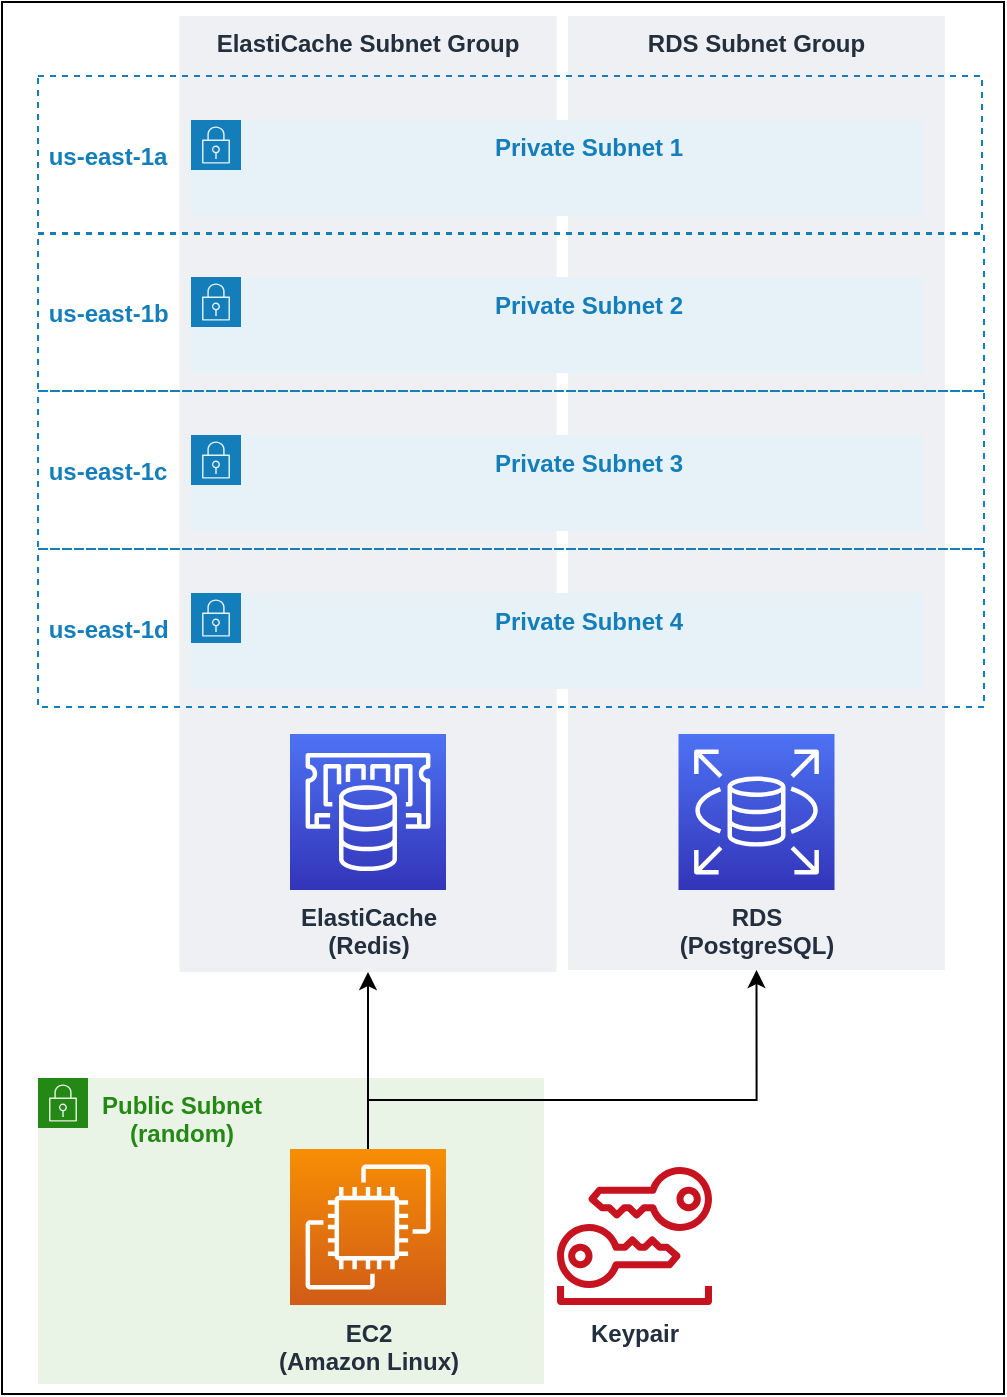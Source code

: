 <mxfile version="14.7.2" type="device"><diagram id="YGZTmqgZUhFhS2pwxCpr" name="Page-1"><mxGraphModel dx="1422" dy="737" grid="0" gridSize="10" guides="1" tooltips="1" connect="1" arrows="1" fold="1" page="0" pageScale="1" pageWidth="850" pageHeight="1100" math="0" shadow="0"><root><mxCell id="0"/><mxCell id="1" parent="0"/><mxCell id="9HDhk3CKhUR3Y-ZPiA9X-31" value="" style="rounded=0;whiteSpace=wrap;html=1;align=center;verticalAlign=middle;" vertex="1" parent="1"><mxGeometry x="16" y="21" width="501" height="696" as="geometry"/></mxCell><mxCell id="9HDhk3CKhUR3Y-ZPiA9X-27" value="&lt;div style=&quot;text-align: center&quot;&gt;&lt;b&gt;Public Subnet&lt;/b&gt;&lt;/div&gt;&lt;b&gt;&lt;div style=&quot;text-align: center&quot;&gt;&lt;b&gt;(random)&lt;/b&gt;&lt;/div&gt;&lt;/b&gt;" style="points=[[0,0],[0.25,0],[0.5,0],[0.75,0],[1,0],[1,0.25],[1,0.5],[1,0.75],[1,1],[0.75,1],[0.5,1],[0.25,1],[0,1],[0,0.75],[0,0.5],[0,0.25]];outlineConnect=0;gradientColor=none;html=1;whiteSpace=wrap;fontSize=12;fontStyle=0;shape=mxgraph.aws4.group;grIcon=mxgraph.aws4.group_security_group;grStroke=0;strokeColor=#248814;fillColor=#E9F3E6;verticalAlign=top;align=left;spacingLeft=30;fontColor=#248814;dashed=0;" vertex="1" parent="1"><mxGeometry x="34" y="559" width="253" height="153" as="geometry"/></mxCell><mxCell id="9HDhk3CKhUR3Y-ZPiA9X-18" value="RDS Subnet Group" style="fillColor=#EFF0F3;strokeColor=none;dashed=0;verticalAlign=top;fontStyle=1;fontColor=#232F3D;" vertex="1" parent="1"><mxGeometry x="299" y="28" width="188.5" height="477" as="geometry"/></mxCell><mxCell id="9HDhk3CKhUR3Y-ZPiA9X-8" value="ElastiCache Subnet Group" style="fillColor=#EFF0F3;strokeColor=none;dashed=0;verticalAlign=top;fontStyle=1;fontColor=#232F3D;" vertex="1" parent="1"><mxGeometry x="104.75" y="28" width="188.5" height="478" as="geometry"/></mxCell><mxCell id="9HDhk3CKhUR3Y-ZPiA9X-10" value=" us-east-1a" style="fillColor=none;strokeColor=#147EBA;dashed=1;verticalAlign=middle;fontStyle=1;fontColor=#147EBA;align=left;" vertex="1" parent="1"><mxGeometry x="34" y="58" width="472" height="79" as="geometry"/></mxCell><mxCell id="9HDhk3CKhUR3Y-ZPiA9X-1" value="RDS&lt;br&gt;(PostgreSQL)" style="points=[[0,0,0],[0.25,0,0],[0.5,0,0],[0.75,0,0],[1,0,0],[0,1,0],[0.25,1,0],[0.5,1,0],[0.75,1,0],[1,1,0],[0,0.25,0],[0,0.5,0],[0,0.75,0],[1,0.25,0],[1,0.5,0],[1,0.75,0]];outlineConnect=0;fontColor=#232F3E;gradientColor=#4D72F3;gradientDirection=north;fillColor=#3334B9;strokeColor=#ffffff;dashed=0;verticalLabelPosition=bottom;verticalAlign=top;align=center;html=1;fontSize=12;fontStyle=1;aspect=fixed;shape=mxgraph.aws4.resourceIcon;resIcon=mxgraph.aws4.rds;" vertex="1" parent="1"><mxGeometry x="354.25" y="387" width="78" height="78" as="geometry"/></mxCell><mxCell id="9HDhk3CKhUR3Y-ZPiA9X-5" value="&lt;span&gt;ElastiCache&lt;br&gt;(Redis)&lt;/span&gt;" style="points=[[0,0,0],[0.25,0,0],[0.5,0,0],[0.75,0,0],[1,0,0],[0,1,0],[0.25,1,0],[0.5,1,0],[0.75,1,0],[1,1,0],[0,0.25,0],[0,0.5,0],[0,0.75,0],[1,0.25,0],[1,0.5,0],[1,0.75,0]];outlineConnect=0;fontColor=#232F3E;gradientColor=#4D72F3;gradientDirection=north;fillColor=#3334B9;strokeColor=#ffffff;dashed=0;verticalLabelPosition=bottom;verticalAlign=top;align=center;html=1;fontSize=12;fontStyle=1;aspect=fixed;shape=mxgraph.aws4.resourceIcon;resIcon=mxgraph.aws4.elasticache;" vertex="1" parent="1"><mxGeometry x="160" y="387" width="78" height="78" as="geometry"/></mxCell><mxCell id="9HDhk3CKhUR3Y-ZPiA9X-25" style="edgeStyle=orthogonalEdgeStyle;rounded=0;orthogonalLoop=1;jettySize=auto;html=1;entryX=0.5;entryY=1;entryDx=0;entryDy=0;" edge="1" parent="1" source="9HDhk3CKhUR3Y-ZPiA9X-6" target="9HDhk3CKhUR3Y-ZPiA9X-8"><mxGeometry relative="1" as="geometry"/></mxCell><mxCell id="9HDhk3CKhUR3Y-ZPiA9X-26" style="edgeStyle=orthogonalEdgeStyle;rounded=0;orthogonalLoop=1;jettySize=auto;html=1;entryX=0.5;entryY=1;entryDx=0;entryDy=0;" edge="1" parent="1" source="9HDhk3CKhUR3Y-ZPiA9X-6" target="9HDhk3CKhUR3Y-ZPiA9X-18"><mxGeometry relative="1" as="geometry"><Array as="points"><mxPoint x="199" y="570"/><mxPoint x="393" y="570"/></Array></mxGeometry></mxCell><mxCell id="9HDhk3CKhUR3Y-ZPiA9X-6" value="EC2&lt;br&gt;(Amazon Linux)" style="points=[[0,0,0],[0.25,0,0],[0.5,0,0],[0.75,0,0],[1,0,0],[0,1,0],[0.25,1,0],[0.5,1,0],[0.75,1,0],[1,1,0],[0,0.25,0],[0,0.5,0],[0,0.75,0],[1,0.25,0],[1,0.5,0],[1,0.75,0]];outlineConnect=0;fontColor=#232F3E;gradientColor=#F78E04;gradientDirection=north;fillColor=#D05C17;strokeColor=#ffffff;dashed=0;verticalLabelPosition=bottom;verticalAlign=top;align=center;html=1;fontSize=12;fontStyle=1;aspect=fixed;shape=mxgraph.aws4.resourceIcon;resIcon=mxgraph.aws4.ec2;" vertex="1" parent="1"><mxGeometry x="160" y="594.5" width="78" height="78" as="geometry"/></mxCell><mxCell id="9HDhk3CKhUR3Y-ZPiA9X-7" value="&lt;b&gt;Keypair&lt;/b&gt;" style="outlineConnect=0;fontColor=#232F3E;gradientColor=none;fillColor=#C7131F;strokeColor=none;dashed=0;verticalLabelPosition=bottom;verticalAlign=top;align=center;html=1;fontSize=12;fontStyle=0;aspect=fixed;pointerEvents=1;shape=mxgraph.aws4.long_term_security_credential;" vertex="1" parent="1"><mxGeometry x="293.25" y="603.5" width="78" height="69" as="geometry"/></mxCell><mxCell id="9HDhk3CKhUR3Y-ZPiA9X-9" value="Private Subnet 1" style="points=[[0,0],[0.25,0],[0.5,0],[0.75,0],[1,0],[1,0.25],[1,0.5],[1,0.75],[1,1],[0.75,1],[0.5,1],[0.25,1],[0,1],[0,0.75],[0,0.5],[0,0.25]];outlineConnect=0;gradientColor=none;html=1;whiteSpace=wrap;fontSize=12;fontStyle=1;shape=mxgraph.aws4.group;grIcon=mxgraph.aws4.group_security_group;grStroke=0;strokeColor=#147EBA;fillColor=#E6F2F8;verticalAlign=top;align=center;spacingLeft=30;fontColor=#147EBA;dashed=0;" vertex="1" parent="1"><mxGeometry x="110.5" y="80" width="366.5" height="48" as="geometry"/></mxCell><mxCell id="9HDhk3CKhUR3Y-ZPiA9X-19" value=" us-east-1b" style="fillColor=none;strokeColor=#147EBA;dashed=1;verticalAlign=middle;fontStyle=1;fontColor=#147EBA;align=left;" vertex="1" parent="1"><mxGeometry x="34" y="136.5" width="473" height="79" as="geometry"/></mxCell><mxCell id="9HDhk3CKhUR3Y-ZPiA9X-20" value="Private Subnet 2" style="points=[[0,0],[0.25,0],[0.5,0],[0.75,0],[1,0],[1,0.25],[1,0.5],[1,0.75],[1,1],[0.75,1],[0.5,1],[0.25,1],[0,1],[0,0.75],[0,0.5],[0,0.25]];outlineConnect=0;gradientColor=none;html=1;whiteSpace=wrap;fontSize=12;fontStyle=1;shape=mxgraph.aws4.group;grIcon=mxgraph.aws4.group_security_group;grStroke=0;strokeColor=#147EBA;fillColor=#E6F2F8;verticalAlign=top;align=center;spacingLeft=30;fontColor=#147EBA;dashed=0;" vertex="1" parent="1"><mxGeometry x="110.5" y="158.5" width="366.5" height="48" as="geometry"/></mxCell><mxCell id="9HDhk3CKhUR3Y-ZPiA9X-21" value=" us-east-1c" style="fillColor=none;strokeColor=#147EBA;dashed=1;verticalAlign=middle;fontStyle=1;fontColor=#147EBA;align=left;" vertex="1" parent="1"><mxGeometry x="34" y="215.5" width="473" height="79" as="geometry"/></mxCell><mxCell id="9HDhk3CKhUR3Y-ZPiA9X-22" value="Private Subnet 3" style="points=[[0,0],[0.25,0],[0.5,0],[0.75,0],[1,0],[1,0.25],[1,0.5],[1,0.75],[1,1],[0.75,1],[0.5,1],[0.25,1],[0,1],[0,0.75],[0,0.5],[0,0.25]];outlineConnect=0;gradientColor=none;html=1;whiteSpace=wrap;fontSize=12;fontStyle=1;shape=mxgraph.aws4.group;grIcon=mxgraph.aws4.group_security_group;grStroke=0;strokeColor=#147EBA;fillColor=#E6F2F8;verticalAlign=top;align=center;spacingLeft=30;fontColor=#147EBA;dashed=0;" vertex="1" parent="1"><mxGeometry x="110.5" y="237.5" width="366.5" height="48" as="geometry"/></mxCell><mxCell id="9HDhk3CKhUR3Y-ZPiA9X-23" value=" us-east-1d" style="fillColor=none;strokeColor=#147EBA;dashed=1;verticalAlign=middle;fontStyle=1;fontColor=#147EBA;align=left;" vertex="1" parent="1"><mxGeometry x="34" y="294.5" width="473" height="79" as="geometry"/></mxCell><mxCell id="9HDhk3CKhUR3Y-ZPiA9X-24" value="Private Subnet 4" style="points=[[0,0],[0.25,0],[0.5,0],[0.75,0],[1,0],[1,0.25],[1,0.5],[1,0.75],[1,1],[0.75,1],[0.5,1],[0.25,1],[0,1],[0,0.75],[0,0.5],[0,0.25]];outlineConnect=0;gradientColor=none;html=1;whiteSpace=wrap;fontSize=12;fontStyle=1;shape=mxgraph.aws4.group;grIcon=mxgraph.aws4.group_security_group;grStroke=0;strokeColor=#147EBA;fillColor=#E6F2F8;verticalAlign=top;align=center;spacingLeft=30;fontColor=#147EBA;dashed=0;" vertex="1" parent="1"><mxGeometry x="110.5" y="316.5" width="366.5" height="48" as="geometry"/></mxCell></root></mxGraphModel></diagram></mxfile>